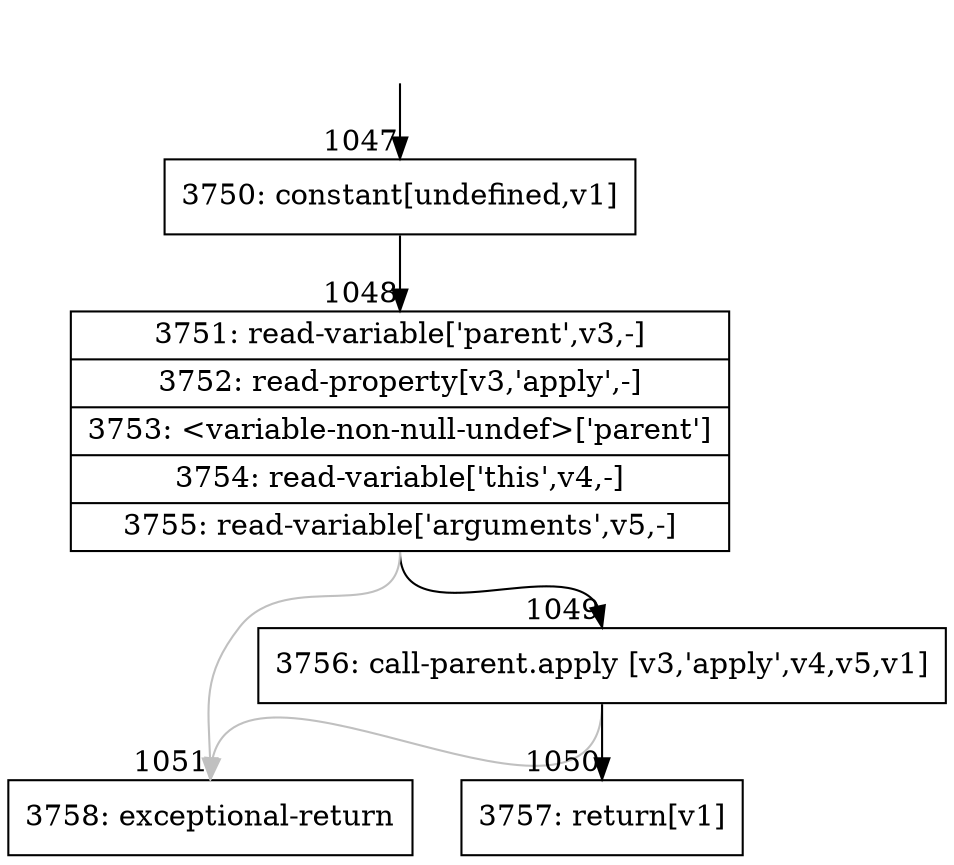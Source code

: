 digraph {
rankdir="TD"
BB_entry110[shape=none,label=""];
BB_entry110 -> BB1047 [tailport=s, headport=n, headlabel="    1047"]
BB1047 [shape=record label="{3750: constant[undefined,v1]}" ] 
BB1047 -> BB1048 [tailport=s, headport=n, headlabel="      1048"]
BB1048 [shape=record label="{3751: read-variable['parent',v3,-]|3752: read-property[v3,'apply',-]|3753: \<variable-non-null-undef\>['parent']|3754: read-variable['this',v4,-]|3755: read-variable['arguments',v5,-]}" ] 
BB1048 -> BB1049 [tailport=s, headport=n, headlabel="      1049"]
BB1048 -> BB1051 [tailport=s, headport=n, color=gray, headlabel="      1051"]
BB1049 [shape=record label="{3756: call-parent.apply [v3,'apply',v4,v5,v1]}" ] 
BB1049 -> BB1050 [tailport=s, headport=n, headlabel="      1050"]
BB1049 -> BB1051 [tailport=s, headport=n, color=gray]
BB1050 [shape=record label="{3757: return[v1]}" ] 
BB1051 [shape=record label="{3758: exceptional-return}" ] 
//#$~ 1058
}
